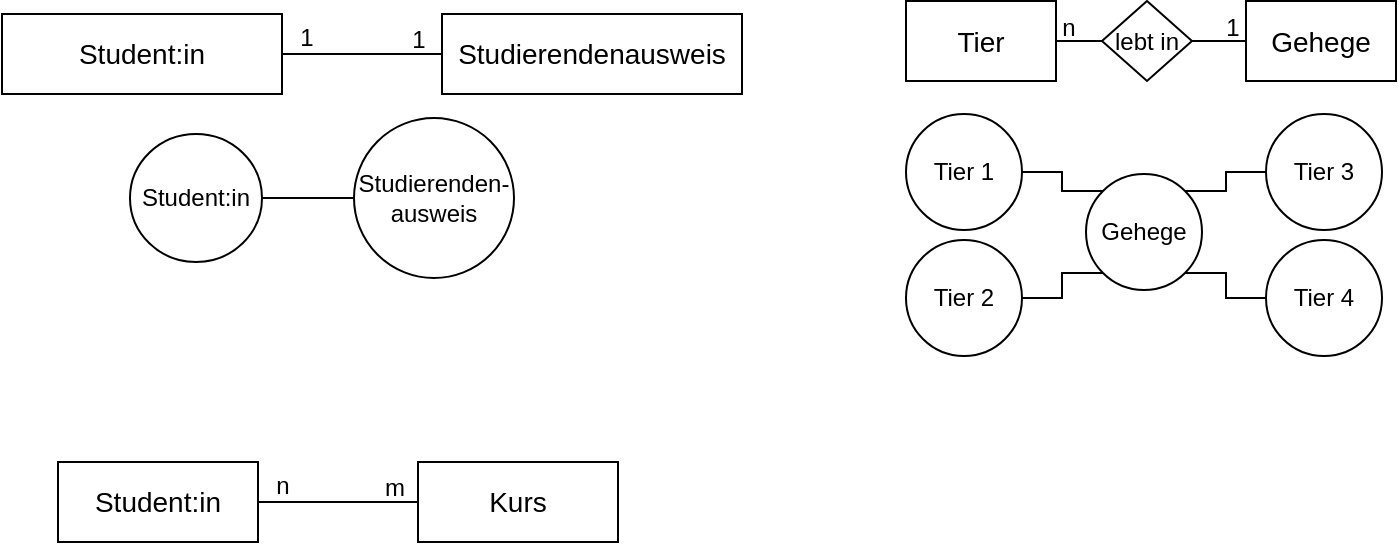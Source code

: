 <mxfile version="24.5.4" type="github">
  <diagram name="Seite-1" id="bDzNP__Pml_VwFIEzuVF">
    <mxGraphModel dx="769" dy="414" grid="0" gridSize="10" guides="1" tooltips="1" connect="1" arrows="1" fold="1" page="1" pageScale="1" pageWidth="827" pageHeight="1169" math="0" shadow="0">
      <root>
        <mxCell id="0" />
        <mxCell id="1" parent="0" />
        <mxCell id="YrNULoBkXhTa5b3z1nX1-3" style="edgeStyle=orthogonalEdgeStyle;rounded=0;orthogonalLoop=1;jettySize=auto;html=1;endArrow=none;endFill=0;" edge="1" parent="1" source="YrNULoBkXhTa5b3z1nX1-1" target="YrNULoBkXhTa5b3z1nX1-2">
          <mxGeometry relative="1" as="geometry" />
        </mxCell>
        <mxCell id="YrNULoBkXhTa5b3z1nX1-1" value="Student:in" style="whiteSpace=wrap;html=1;align=center;fontSize=14;" vertex="1" parent="1">
          <mxGeometry x="40" y="40" width="140" height="40" as="geometry" />
        </mxCell>
        <mxCell id="YrNULoBkXhTa5b3z1nX1-2" value="Studierendenausweis" style="whiteSpace=wrap;html=1;align=center;fontSize=14;" vertex="1" parent="1">
          <mxGeometry x="260" y="40" width="150" height="40" as="geometry" />
        </mxCell>
        <mxCell id="YrNULoBkXhTa5b3z1nX1-6" style="edgeStyle=orthogonalEdgeStyle;rounded=0;orthogonalLoop=1;jettySize=auto;html=1;endArrow=none;endFill=0;" edge="1" parent="1" source="YrNULoBkXhTa5b3z1nX1-4" target="YrNULoBkXhTa5b3z1nX1-5">
          <mxGeometry relative="1" as="geometry" />
        </mxCell>
        <mxCell id="YrNULoBkXhTa5b3z1nX1-4" value="Student:in" style="ellipse;whiteSpace=wrap;html=1;align=center;fontStyle=0;" vertex="1" parent="1">
          <mxGeometry x="104" y="100" width="66" height="64" as="geometry" />
        </mxCell>
        <mxCell id="YrNULoBkXhTa5b3z1nX1-5" value="&lt;span style=&quot;font-size: 12px;&quot;&gt;Studierenden-ausweis&lt;/span&gt;" style="ellipse;whiteSpace=wrap;html=1;align=center;fontStyle=0;fontSize=12;" vertex="1" parent="1">
          <mxGeometry x="216" y="92" width="80" height="80" as="geometry" />
        </mxCell>
        <mxCell id="YrNULoBkXhTa5b3z1nX1-11" style="edgeStyle=orthogonalEdgeStyle;rounded=0;orthogonalLoop=1;jettySize=auto;html=1;endArrow=none;endFill=0;entryX=0;entryY=0;entryDx=0;entryDy=0;" edge="1" parent="1" source="YrNULoBkXhTa5b3z1nX1-12" target="YrNULoBkXhTa5b3z1nX1-13">
          <mxGeometry relative="1" as="geometry" />
        </mxCell>
        <mxCell id="YrNULoBkXhTa5b3z1nX1-12" value="Tier 1" style="ellipse;whiteSpace=wrap;html=1;align=center;fontStyle=0;" vertex="1" parent="1">
          <mxGeometry x="492" y="90" width="58" height="58" as="geometry" />
        </mxCell>
        <mxCell id="YrNULoBkXhTa5b3z1nX1-13" value="&lt;span style=&quot;font-size: 12px;&quot;&gt;Gehege&lt;/span&gt;" style="ellipse;whiteSpace=wrap;html=1;align=center;fontStyle=0;fontSize=12;" vertex="1" parent="1">
          <mxGeometry x="582" y="120" width="58" height="58" as="geometry" />
        </mxCell>
        <mxCell id="YrNULoBkXhTa5b3z1nX1-16" value="1" style="text;html=1;align=center;verticalAlign=middle;resizable=0;points=[];autosize=1;strokeColor=none;fillColor=none;" vertex="1" parent="1">
          <mxGeometry x="179" y="39" width="25" height="26" as="geometry" />
        </mxCell>
        <mxCell id="YrNULoBkXhTa5b3z1nX1-17" value="1" style="text;html=1;align=center;verticalAlign=middle;resizable=0;points=[];autosize=1;strokeColor=none;fillColor=none;" vertex="1" parent="1">
          <mxGeometry x="235" y="40" width="25" height="26" as="geometry" />
        </mxCell>
        <mxCell id="YrNULoBkXhTa5b3z1nX1-19" value="Tier" style="whiteSpace=wrap;html=1;align=center;fontSize=14;" vertex="1" parent="1">
          <mxGeometry x="492" y="33.5" width="75" height="40" as="geometry" />
        </mxCell>
        <mxCell id="YrNULoBkXhTa5b3z1nX1-21" value="n" style="text;html=1;align=center;verticalAlign=middle;resizable=0;points=[];autosize=1;strokeColor=none;fillColor=none;" vertex="1" parent="1">
          <mxGeometry x="560" y="33.5" width="25" height="26" as="geometry" />
        </mxCell>
        <mxCell id="YrNULoBkXhTa5b3z1nX1-22" value="1" style="text;html=1;align=center;verticalAlign=middle;resizable=0;points=[];autosize=1;strokeColor=none;fillColor=none;" vertex="1" parent="1">
          <mxGeometry x="642" y="33.5" width="25" height="26" as="geometry" />
        </mxCell>
        <mxCell id="YrNULoBkXhTa5b3z1nX1-23" value="Gehege" style="whiteSpace=wrap;html=1;align=center;fontSize=14;" vertex="1" parent="1">
          <mxGeometry x="662" y="33.5" width="75" height="40" as="geometry" />
        </mxCell>
        <mxCell id="YrNULoBkXhTa5b3z1nX1-25" style="edgeStyle=orthogonalEdgeStyle;rounded=0;orthogonalLoop=1;jettySize=auto;html=1;entryX=0;entryY=1;entryDx=0;entryDy=0;endArrow=none;endFill=0;" edge="1" parent="1" source="YrNULoBkXhTa5b3z1nX1-24" target="YrNULoBkXhTa5b3z1nX1-13">
          <mxGeometry relative="1" as="geometry" />
        </mxCell>
        <mxCell id="YrNULoBkXhTa5b3z1nX1-24" value="Tier 2" style="ellipse;whiteSpace=wrap;html=1;align=center;fontStyle=0;" vertex="1" parent="1">
          <mxGeometry x="492" y="153" width="58" height="58" as="geometry" />
        </mxCell>
        <mxCell id="YrNULoBkXhTa5b3z1nX1-27" style="edgeStyle=orthogonalEdgeStyle;rounded=0;orthogonalLoop=1;jettySize=auto;html=1;entryX=1;entryY=0;entryDx=0;entryDy=0;endArrow=none;endFill=0;" edge="1" parent="1" source="YrNULoBkXhTa5b3z1nX1-26" target="YrNULoBkXhTa5b3z1nX1-13">
          <mxGeometry relative="1" as="geometry" />
        </mxCell>
        <mxCell id="YrNULoBkXhTa5b3z1nX1-26" value="Tier 3" style="ellipse;whiteSpace=wrap;html=1;align=center;fontStyle=0;" vertex="1" parent="1">
          <mxGeometry x="672" y="90" width="58" height="58" as="geometry" />
        </mxCell>
        <mxCell id="YrNULoBkXhTa5b3z1nX1-30" style="edgeStyle=orthogonalEdgeStyle;rounded=0;orthogonalLoop=1;jettySize=auto;html=1;entryX=1;entryY=1;entryDx=0;entryDy=0;endArrow=none;endFill=0;" edge="1" parent="1" source="YrNULoBkXhTa5b3z1nX1-29" target="YrNULoBkXhTa5b3z1nX1-13">
          <mxGeometry relative="1" as="geometry" />
        </mxCell>
        <mxCell id="YrNULoBkXhTa5b3z1nX1-29" value="Tier 4" style="ellipse;whiteSpace=wrap;html=1;align=center;fontStyle=0;" vertex="1" parent="1">
          <mxGeometry x="672" y="153" width="58" height="58" as="geometry" />
        </mxCell>
        <mxCell id="YrNULoBkXhTa5b3z1nX1-35" style="edgeStyle=orthogonalEdgeStyle;rounded=0;orthogonalLoop=1;jettySize=auto;html=1;endArrow=none;endFill=0;" edge="1" parent="1" source="YrNULoBkXhTa5b3z1nX1-31" target="YrNULoBkXhTa5b3z1nX1-23">
          <mxGeometry relative="1" as="geometry" />
        </mxCell>
        <mxCell id="YrNULoBkXhTa5b3z1nX1-36" style="edgeStyle=orthogonalEdgeStyle;rounded=0;orthogonalLoop=1;jettySize=auto;html=1;endArrow=none;endFill=0;" edge="1" parent="1" source="YrNULoBkXhTa5b3z1nX1-31" target="YrNULoBkXhTa5b3z1nX1-19">
          <mxGeometry relative="1" as="geometry" />
        </mxCell>
        <mxCell id="YrNULoBkXhTa5b3z1nX1-31" value="lebt in" style="shape=rhombus;perimeter=rhombusPerimeter;whiteSpace=wrap;html=1;align=center;" vertex="1" parent="1">
          <mxGeometry x="590" y="33.5" width="45" height="40" as="geometry" />
        </mxCell>
        <mxCell id="YrNULoBkXhTa5b3z1nX1-38" style="edgeStyle=orthogonalEdgeStyle;rounded=0;orthogonalLoop=1;jettySize=auto;html=1;endArrow=none;endFill=0;" edge="1" parent="1" source="YrNULoBkXhTa5b3z1nX1-39" target="YrNULoBkXhTa5b3z1nX1-40">
          <mxGeometry relative="1" as="geometry" />
        </mxCell>
        <mxCell id="YrNULoBkXhTa5b3z1nX1-39" value="Student:in" style="whiteSpace=wrap;html=1;align=center;fontSize=14;" vertex="1" parent="1">
          <mxGeometry x="68" y="264" width="100" height="40" as="geometry" />
        </mxCell>
        <mxCell id="YrNULoBkXhTa5b3z1nX1-40" value="Kurs" style="whiteSpace=wrap;html=1;align=center;fontSize=14;" vertex="1" parent="1">
          <mxGeometry x="248" y="264" width="100" height="40" as="geometry" />
        </mxCell>
        <mxCell id="YrNULoBkXhTa5b3z1nX1-41" value="n" style="text;html=1;align=center;verticalAlign=middle;resizable=0;points=[];autosize=1;strokeColor=none;fillColor=none;" vertex="1" parent="1">
          <mxGeometry x="167" y="263" width="25" height="26" as="geometry" />
        </mxCell>
        <mxCell id="YrNULoBkXhTa5b3z1nX1-42" value="m" style="text;html=1;align=center;verticalAlign=middle;resizable=0;points=[];autosize=1;strokeColor=none;fillColor=none;" vertex="1" parent="1">
          <mxGeometry x="222" y="264" width="28" height="26" as="geometry" />
        </mxCell>
      </root>
    </mxGraphModel>
  </diagram>
</mxfile>
